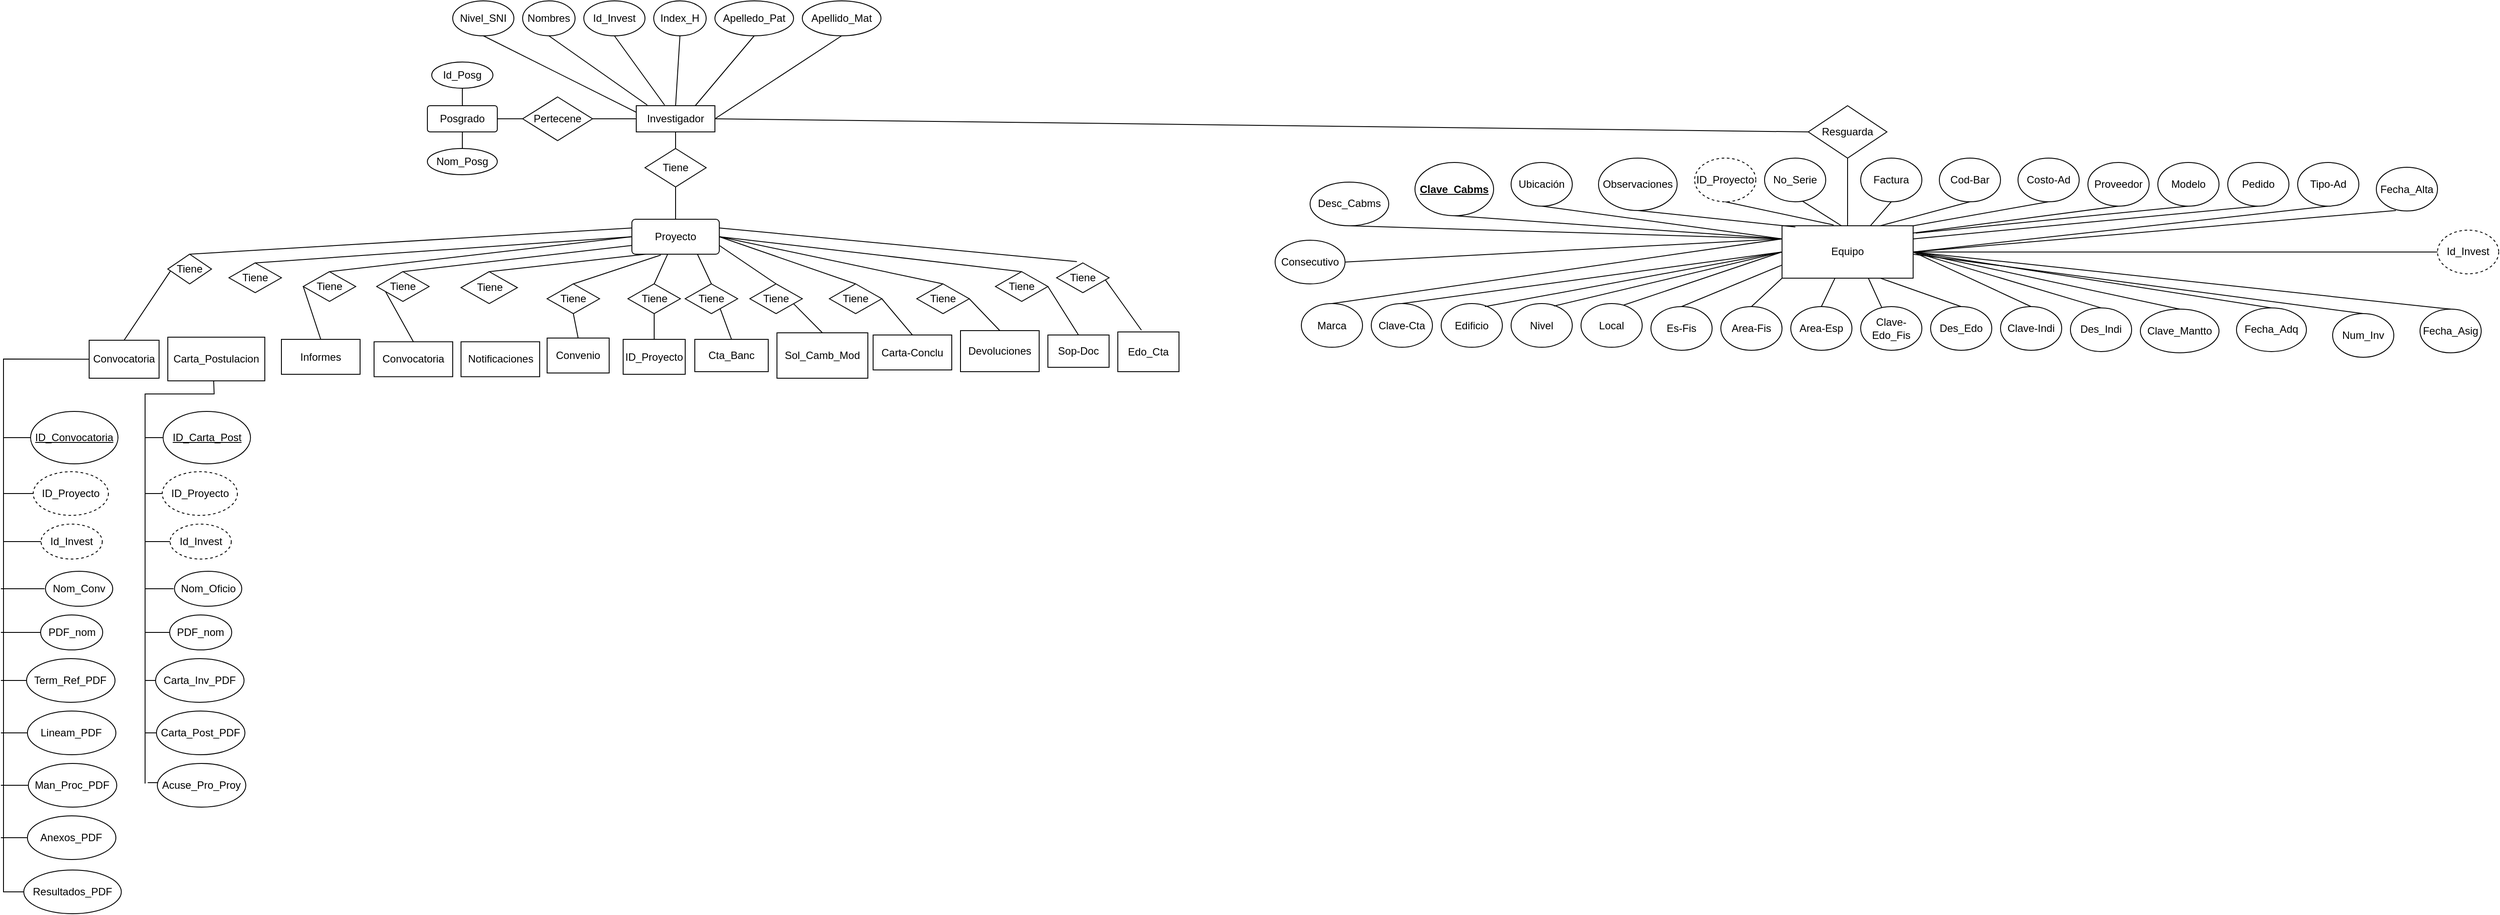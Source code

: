 <mxfile version="20.8.23" type="github">
  <diagram name="Página-1" id="talk2UAZNnC-9V4pHTTT">
    <mxGraphModel dx="2598" dy="217" grid="1" gridSize="10" guides="1" tooltips="1" connect="1" arrows="1" fold="1" page="1" pageScale="1" pageWidth="1100" pageHeight="850" math="0" shadow="0">
      <root>
        <mxCell id="0" />
        <mxCell id="1" parent="0" />
        <mxCell id="CKS4pDuvZnmvhNHZPCm1-1" value="Investigador" style="whiteSpace=wrap;html=1;align=center;" parent="1" vertex="1">
          <mxGeometry x="-451" y="160" width="90" height="30" as="geometry" />
        </mxCell>
        <mxCell id="CKS4pDuvZnmvhNHZPCm1-2" value="Id_Invest" style="ellipse;whiteSpace=wrap;html=1;align=center;" parent="1" vertex="1">
          <mxGeometry x="-511" y="40" width="70" height="40" as="geometry" />
        </mxCell>
        <mxCell id="CKS4pDuvZnmvhNHZPCm1-3" value="Index_H" style="ellipse;whiteSpace=wrap;html=1;align=center;" parent="1" vertex="1">
          <mxGeometry x="-431" y="40" width="60" height="40" as="geometry" />
        </mxCell>
        <mxCell id="CKS4pDuvZnmvhNHZPCm1-4" value="Apelledo_Pat" style="ellipse;whiteSpace=wrap;html=1;align=center;" parent="1" vertex="1">
          <mxGeometry x="-361" y="40" width="90" height="40" as="geometry" />
        </mxCell>
        <mxCell id="CKS4pDuvZnmvhNHZPCm1-5" value="Nivel_SNI" style="ellipse;whiteSpace=wrap;html=1;align=center;" parent="1" vertex="1">
          <mxGeometry x="-661" y="40" width="70" height="40" as="geometry" />
        </mxCell>
        <mxCell id="CKS4pDuvZnmvhNHZPCm1-6" value="Nombres" style="ellipse;whiteSpace=wrap;html=1;align=center;" parent="1" vertex="1">
          <mxGeometry x="-581" y="40" width="60" height="40" as="geometry" />
        </mxCell>
        <mxCell id="CKS4pDuvZnmvhNHZPCm1-7" value="Apellido_Mat" style="ellipse;whiteSpace=wrap;html=1;align=center;" parent="1" vertex="1">
          <mxGeometry x="-261" y="40" width="90" height="40" as="geometry" />
        </mxCell>
        <mxCell id="CKS4pDuvZnmvhNHZPCm1-8" value="" style="endArrow=none;html=1;rounded=0;exitX=0;exitY=0.25;exitDx=0;exitDy=0;entryX=0.5;entryY=1;entryDx=0;entryDy=0;" parent="1" source="CKS4pDuvZnmvhNHZPCm1-1" target="CKS4pDuvZnmvhNHZPCm1-5" edge="1">
          <mxGeometry relative="1" as="geometry">
            <mxPoint x="-481" y="130" as="sourcePoint" />
            <mxPoint x="-321" y="130" as="targetPoint" />
          </mxGeometry>
        </mxCell>
        <mxCell id="CKS4pDuvZnmvhNHZPCm1-9" value="" style="endArrow=none;html=1;rounded=0;exitX=0.5;exitY=0;exitDx=0;exitDy=0;entryX=0.5;entryY=1;entryDx=0;entryDy=0;" parent="1" source="CKS4pDuvZnmvhNHZPCm1-1" target="CKS4pDuvZnmvhNHZPCm1-3" edge="1">
          <mxGeometry relative="1" as="geometry">
            <mxPoint x="-421" y="210" as="sourcePoint" />
            <mxPoint x="-701" y="140" as="targetPoint" />
          </mxGeometry>
        </mxCell>
        <mxCell id="CKS4pDuvZnmvhNHZPCm1-10" value="" style="endArrow=none;html=1;rounded=0;exitX=0.75;exitY=0;exitDx=0;exitDy=0;entryX=0.5;entryY=1;entryDx=0;entryDy=0;" parent="1" source="CKS4pDuvZnmvhNHZPCm1-1" target="CKS4pDuvZnmvhNHZPCm1-4" edge="1">
          <mxGeometry relative="1" as="geometry">
            <mxPoint x="-421" y="240" as="sourcePoint" />
            <mxPoint x="-701" y="170" as="targetPoint" />
          </mxGeometry>
        </mxCell>
        <mxCell id="CKS4pDuvZnmvhNHZPCm1-11" value="" style="endArrow=none;html=1;rounded=0;exitX=0.5;exitY=1;exitDx=0;exitDy=0;entryX=1;entryY=0.5;entryDx=0;entryDy=0;" parent="1" source="CKS4pDuvZnmvhNHZPCm1-7" target="CKS4pDuvZnmvhNHZPCm1-1" edge="1">
          <mxGeometry relative="1" as="geometry">
            <mxPoint x="-431" y="290" as="sourcePoint" />
            <mxPoint x="-711" y="220" as="targetPoint" />
          </mxGeometry>
        </mxCell>
        <mxCell id="CKS4pDuvZnmvhNHZPCm1-12" value="" style="endArrow=none;html=1;rounded=0;exitX=0.36;exitY=-0.025;exitDx=0;exitDy=0;entryX=0.5;entryY=1;entryDx=0;entryDy=0;exitPerimeter=0;" parent="1" source="CKS4pDuvZnmvhNHZPCm1-1" target="CKS4pDuvZnmvhNHZPCm1-2" edge="1">
          <mxGeometry relative="1" as="geometry">
            <mxPoint x="-361" y="190" as="sourcePoint" />
            <mxPoint x="-451" y="90" as="targetPoint" />
          </mxGeometry>
        </mxCell>
        <mxCell id="CKS4pDuvZnmvhNHZPCm1-13" value="" style="endArrow=none;html=1;rounded=0;entryX=0.5;entryY=1;entryDx=0;entryDy=0;exitX=0.14;exitY=-0.025;exitDx=0;exitDy=0;exitPerimeter=0;" parent="1" source="CKS4pDuvZnmvhNHZPCm1-1" target="CKS4pDuvZnmvhNHZPCm1-6" edge="1">
          <mxGeometry relative="1" as="geometry">
            <mxPoint x="-411" y="150" as="sourcePoint" />
            <mxPoint x="-631" y="130" as="targetPoint" />
          </mxGeometry>
        </mxCell>
        <mxCell id="CKS4pDuvZnmvhNHZPCm1-14" value="Pertecene" style="shape=rhombus;perimeter=rhombusPerimeter;whiteSpace=wrap;html=1;align=center;" parent="1" vertex="1">
          <mxGeometry x="-581" y="150" width="80" height="50" as="geometry" />
        </mxCell>
        <mxCell id="CKS4pDuvZnmvhNHZPCm1-15" value="Posgrado" style="rounded=1;arcSize=10;whiteSpace=wrap;html=1;align=center;" parent="1" vertex="1">
          <mxGeometry x="-690" y="160" width="80" height="30" as="geometry" />
        </mxCell>
        <mxCell id="CKS4pDuvZnmvhNHZPCm1-16" value="" style="endArrow=none;html=1;rounded=0;entryX=0;entryY=0.5;entryDx=0;entryDy=0;" parent="1" source="CKS4pDuvZnmvhNHZPCm1-14" target="CKS4pDuvZnmvhNHZPCm1-1" edge="1">
          <mxGeometry relative="1" as="geometry">
            <mxPoint x="-511" y="240" as="sourcePoint" />
            <mxPoint x="-321" y="130" as="targetPoint" />
          </mxGeometry>
        </mxCell>
        <mxCell id="CKS4pDuvZnmvhNHZPCm1-17" value="Id_Posg" style="ellipse;whiteSpace=wrap;html=1;align=center;" parent="1" vertex="1">
          <mxGeometry x="-685" y="110" width="70" height="30" as="geometry" />
        </mxCell>
        <mxCell id="CKS4pDuvZnmvhNHZPCm1-18" value="Nom_Posg" style="ellipse;whiteSpace=wrap;html=1;align=center;" parent="1" vertex="1">
          <mxGeometry x="-690" y="209" width="80" height="30" as="geometry" />
        </mxCell>
        <mxCell id="CKS4pDuvZnmvhNHZPCm1-19" value="" style="endArrow=none;html=1;rounded=0;entryX=0;entryY=0.5;entryDx=0;entryDy=0;exitX=1;exitY=0.5;exitDx=0;exitDy=0;" parent="1" source="CKS4pDuvZnmvhNHZPCm1-15" target="CKS4pDuvZnmvhNHZPCm1-14" edge="1">
          <mxGeometry width="50" height="50" relative="1" as="geometry">
            <mxPoint x="-581" y="380" as="sourcePoint" />
            <mxPoint x="-531" y="330" as="targetPoint" />
          </mxGeometry>
        </mxCell>
        <mxCell id="CKS4pDuvZnmvhNHZPCm1-23" value="Proyecto" style="rounded=1;arcSize=10;whiteSpace=wrap;html=1;align=center;" parent="1" vertex="1">
          <mxGeometry x="-456" y="290" width="100" height="40" as="geometry" />
        </mxCell>
        <mxCell id="CKS4pDuvZnmvhNHZPCm1-24" value="Tiene" style="shape=rhombus;perimeter=rhombusPerimeter;whiteSpace=wrap;html=1;align=center;" parent="1" vertex="1">
          <mxGeometry x="-441" y="209" width="70" height="44" as="geometry" />
        </mxCell>
        <mxCell id="CKS4pDuvZnmvhNHZPCm1-25" value="" style="endArrow=none;html=1;rounded=0;exitX=0.5;exitY=0;exitDx=0;exitDy=0;entryX=0.5;entryY=1;entryDx=0;entryDy=0;" parent="1" source="CKS4pDuvZnmvhNHZPCm1-24" target="CKS4pDuvZnmvhNHZPCm1-1" edge="1">
          <mxGeometry width="50" height="50" relative="1" as="geometry">
            <mxPoint x="-421" y="120" as="sourcePoint" />
            <mxPoint x="-371" y="70" as="targetPoint" />
          </mxGeometry>
        </mxCell>
        <mxCell id="CKS4pDuvZnmvhNHZPCm1-26" value="" style="endArrow=none;html=1;rounded=0;exitX=0.5;exitY=0;exitDx=0;exitDy=0;entryX=0.5;entryY=1;entryDx=0;entryDy=0;" parent="1" source="CKS4pDuvZnmvhNHZPCm1-23" target="CKS4pDuvZnmvhNHZPCm1-24" edge="1">
          <mxGeometry width="50" height="50" relative="1" as="geometry">
            <mxPoint x="-421" y="120" as="sourcePoint" />
            <mxPoint x="-371" y="70" as="targetPoint" />
          </mxGeometry>
        </mxCell>
        <mxCell id="CKS4pDuvZnmvhNHZPCm1-27" value="Convocatoria" style="rounded;whiteSpace=wrap;html=1;align=center;" parent="1" vertex="1">
          <mxGeometry x="-751" y="430.25" width="90" height="40" as="geometry" />
        </mxCell>
        <mxCell id="CKS4pDuvZnmvhNHZPCm1-30" value="" style="endArrow=none;html=1;rounded=0;entryX=0.5;entryY=1;entryDx=0;entryDy=0;exitX=0.5;exitY=0;exitDx=0;exitDy=0;" parent="1" source="CKS4pDuvZnmvhNHZPCm1-15" target="CKS4pDuvZnmvhNHZPCm1-17" edge="1">
          <mxGeometry width="50" height="50" relative="1" as="geometry">
            <mxPoint x="-600" y="185" as="sourcePoint" />
            <mxPoint x="-505" y="155" as="targetPoint" />
          </mxGeometry>
        </mxCell>
        <mxCell id="CKS4pDuvZnmvhNHZPCm1-31" value="" style="endArrow=none;html=1;rounded=0;entryX=0.5;entryY=1;entryDx=0;entryDy=0;exitX=0.5;exitY=0;exitDx=0;exitDy=0;" parent="1" source="CKS4pDuvZnmvhNHZPCm1-18" target="CKS4pDuvZnmvhNHZPCm1-15" edge="1">
          <mxGeometry width="50" height="50" relative="1" as="geometry">
            <mxPoint x="-640" y="170" as="sourcePoint" />
            <mxPoint x="-640" y="150" as="targetPoint" />
          </mxGeometry>
        </mxCell>
        <mxCell id="CKS4pDuvZnmvhNHZPCm1-33" value="Carta_Postulacion" style="rounded;whiteSpace=wrap;html=1;align=center;" parent="1" vertex="1">
          <mxGeometry x="-987" y="425" width="111" height="50" as="geometry" />
        </mxCell>
        <mxCell id="CKS4pDuvZnmvhNHZPCm1-34" value="Sol_Camb_Mod" style="rounded;whiteSpace=wrap;html=1;align=center;" parent="1" vertex="1">
          <mxGeometry x="-290" y="420" width="104" height="52" as="geometry" />
        </mxCell>
        <mxCell id="CKS4pDuvZnmvhNHZPCm1-35" value="Carta-Conclu" style="rounded;whiteSpace=wrap;html=1;align=center;" parent="1" vertex="1">
          <mxGeometry x="-180" y="422.5" width="90" height="40" as="geometry" />
        </mxCell>
        <mxCell id="CKS4pDuvZnmvhNHZPCm1-36" value="Informes" style="rounded;whiteSpace=wrap;html=1;align=center;" parent="1" vertex="1">
          <mxGeometry x="-857" y="427.5" width="90" height="40" as="geometry" />
        </mxCell>
        <mxCell id="CKS4pDuvZnmvhNHZPCm1-37" value="Cta_Banc" style="rounded;whiteSpace=wrap;html=1;align=center;" parent="1" vertex="1">
          <mxGeometry x="-384" y="427.5" width="84" height="37" as="geometry" />
        </mxCell>
        <mxCell id="CKS4pDuvZnmvhNHZPCm1-38" value="Convenio" style="rounded;whiteSpace=wrap;html=1;align=center;" parent="1" vertex="1">
          <mxGeometry x="-553" y="426" width="71" height="40" as="geometry" />
        </mxCell>
        <mxCell id="CKS4pDuvZnmvhNHZPCm1-40" value="" style="endArrow=none;html=1;rounded=0;exitX=0.5;exitY=0;exitDx=0;exitDy=0;entryX=0;entryY=0.5;entryDx=0;entryDy=0;startArrow=none;" parent="1" source="iRURqrjIJQSKfv4a0Viq-4" target="CKS4pDuvZnmvhNHZPCm1-23" edge="1">
          <mxGeometry relative="1" as="geometry">
            <mxPoint x="-430" y="340" as="sourcePoint" />
            <mxPoint x="-460" y="310" as="targetPoint" />
          </mxGeometry>
        </mxCell>
        <mxCell id="CKS4pDuvZnmvhNHZPCm1-41" value="" style="endArrow=none;html=1;rounded=0;exitX=0.5;exitY=0;exitDx=0;exitDy=0;entryX=0;entryY=0.75;entryDx=0;entryDy=0;startArrow=none;" parent="1" source="iRURqrjIJQSKfv4a0Viq-6" target="CKS4pDuvZnmvhNHZPCm1-23" edge="1">
          <mxGeometry relative="1" as="geometry">
            <mxPoint x="-740" y="387" as="sourcePoint" />
            <mxPoint x="-450" y="320" as="targetPoint" />
          </mxGeometry>
        </mxCell>
        <mxCell id="CKS4pDuvZnmvhNHZPCm1-44" value="" style="endArrow=none;html=1;rounded=0;exitX=0.5;exitY=0;exitDx=0;exitDy=0;startArrow=none;" parent="1" source="iRURqrjIJQSKfv4a0Viq-8" edge="1">
          <mxGeometry relative="1" as="geometry">
            <mxPoint x="-730" y="397" as="sourcePoint" />
            <mxPoint x="-440" y="330" as="targetPoint" />
          </mxGeometry>
        </mxCell>
        <mxCell id="CKS4pDuvZnmvhNHZPCm1-45" value="" style="endArrow=none;html=1;rounded=0;exitX=0.5;exitY=0;exitDx=0;exitDy=0;entryX=0.33;entryY=1.025;entryDx=0;entryDy=0;startArrow=none;entryPerimeter=0;" parent="1" source="iRURqrjIJQSKfv4a0Viq-10" target="CKS4pDuvZnmvhNHZPCm1-23" edge="1">
          <mxGeometry relative="1" as="geometry">
            <mxPoint x="-524" y="382" as="sourcePoint" />
            <mxPoint x="-430" y="340" as="targetPoint" />
          </mxGeometry>
        </mxCell>
        <mxCell id="CKS4pDuvZnmvhNHZPCm1-46" value="" style="endArrow=none;html=1;rounded=0;exitX=0.5;exitY=0;exitDx=0;exitDy=0;entryX=0.75;entryY=1;entryDx=0;entryDy=0;startArrow=none;" parent="1" source="iRURqrjIJQSKfv4a0Viq-14" target="CKS4pDuvZnmvhNHZPCm1-23" edge="1">
          <mxGeometry relative="1" as="geometry">
            <mxPoint x="-420" y="387" as="sourcePoint" />
            <mxPoint x="-421" y="340" as="targetPoint" />
          </mxGeometry>
        </mxCell>
        <mxCell id="CKS4pDuvZnmvhNHZPCm1-47" value="" style="endArrow=none;html=1;rounded=0;exitX=0.5;exitY=0;exitDx=0;exitDy=0;entryX=1;entryY=0.75;entryDx=0;entryDy=0;startArrow=none;" parent="1" source="iRURqrjIJQSKfv4a0Viq-12" target="CKS4pDuvZnmvhNHZPCm1-23" edge="1">
          <mxGeometry relative="1" as="geometry">
            <mxPoint x="-329" y="387" as="sourcePoint" />
            <mxPoint x="-371" y="340" as="targetPoint" />
          </mxGeometry>
        </mxCell>
        <mxCell id="CKS4pDuvZnmvhNHZPCm1-48" value="" style="endArrow=none;html=1;rounded=0;exitX=0.5;exitY=0;exitDx=0;exitDy=0;entryX=1;entryY=0.5;entryDx=0;entryDy=0;startArrow=none;" parent="1" source="iRURqrjIJQSKfv4a0Viq-16" target="CKS4pDuvZnmvhNHZPCm1-23" edge="1">
          <mxGeometry relative="1" as="geometry">
            <mxPoint x="-209" y="382" as="sourcePoint" />
            <mxPoint x="-346" y="330" as="targetPoint" />
          </mxGeometry>
        </mxCell>
        <mxCell id="CKS4pDuvZnmvhNHZPCm1-50" value="Convocatoria" style="rounded;whiteSpace=wrap;html=1;align=center;" parent="1" vertex="1">
          <mxGeometry x="-1077" y="428.5" width="80" height="43.5" as="geometry" />
        </mxCell>
        <mxCell id="CKS4pDuvZnmvhNHZPCm1-51" value="Notificaciones" style="rounded;whiteSpace=wrap;html=1;align=center;" parent="1" vertex="1">
          <mxGeometry x="-651.5" y="430.25" width="90" height="40" as="geometry" />
        </mxCell>
        <mxCell id="CKS4pDuvZnmvhNHZPCm1-52" value="Edo_Cta" style="rounded;whiteSpace=wrap;html=1;align=center;" parent="1" vertex="1">
          <mxGeometry x="100" y="419" width="70" height="45.5" as="geometry" />
        </mxCell>
        <mxCell id="CKS4pDuvZnmvhNHZPCm1-53" value="Sop-Doc" style="rounded;whiteSpace=wrap;html=1;align=center;" parent="1" vertex="1">
          <mxGeometry x="20" y="422.5" width="70" height="37" as="geometry" />
        </mxCell>
        <mxCell id="CKS4pDuvZnmvhNHZPCm1-54" value="Devoluciones" style="rounded;whiteSpace=wrap;html=1;align=center;" parent="1" vertex="1">
          <mxGeometry x="-80" y="417.5" width="90" height="47" as="geometry" />
        </mxCell>
        <mxCell id="CKS4pDuvZnmvhNHZPCm1-55" value="" style="endArrow=none;html=1;rounded=0;exitX=0.5;exitY=0;exitDx=0;exitDy=0;entryX=1;entryY=0.5;entryDx=0;entryDy=0;startArrow=none;" parent="1" source="iRURqrjIJQSKfv4a0Viq-22" target="CKS4pDuvZnmvhNHZPCm1-23" edge="1">
          <mxGeometry width="50" height="50" relative="1" as="geometry">
            <mxPoint x="-380" y="420" as="sourcePoint" />
            <mxPoint x="-330" y="370" as="targetPoint" />
          </mxGeometry>
        </mxCell>
        <mxCell id="CKS4pDuvZnmvhNHZPCm1-57" value="" style="endArrow=none;html=1;rounded=0;exitX=1;exitY=0.5;exitDx=0;exitDy=0;entryX=0.5;entryY=0;entryDx=0;entryDy=0;startArrow=none;" parent="1" source="iRURqrjIJQSKfv4a0Viq-20" target="CKS4pDuvZnmvhNHZPCm1-53" edge="1">
          <mxGeometry relative="1" as="geometry">
            <mxPoint x="-422" y="460" as="sourcePoint" />
            <mxPoint x="-262" y="460" as="targetPoint" />
          </mxGeometry>
        </mxCell>
        <mxCell id="CKS4pDuvZnmvhNHZPCm1-59" value="" style="endArrow=none;html=1;rounded=0;exitX=0.5;exitY=0;exitDx=0;exitDy=0;entryX=0;entryY=0.5;entryDx=0;entryDy=0;startArrow=none;" parent="1" source="iRURqrjIJQSKfv4a0Viq-1" target="CKS4pDuvZnmvhNHZPCm1-23" edge="1">
          <mxGeometry relative="1" as="geometry">
            <mxPoint x="-740" y="387" as="sourcePoint" />
            <mxPoint x="-446" y="320" as="targetPoint" />
          </mxGeometry>
        </mxCell>
        <mxCell id="CKS4pDuvZnmvhNHZPCm1-60" value="" style="endArrow=none;html=1;rounded=0;exitX=0.5;exitY=0;exitDx=0;exitDy=0;entryX=0;entryY=0.25;entryDx=0;entryDy=0;startArrow=none;" parent="1" source="CKS4pDuvZnmvhNHZPCm1-78" target="CKS4pDuvZnmvhNHZPCm1-23" edge="1">
          <mxGeometry relative="1" as="geometry">
            <mxPoint x="-730" y="397" as="sourcePoint" />
            <mxPoint x="-436" y="330" as="targetPoint" />
          </mxGeometry>
        </mxCell>
        <mxCell id="CKS4pDuvZnmvhNHZPCm1-61" value="" style="endArrow=none;html=1;rounded=0;exitX=1;exitY=0.25;exitDx=0;exitDy=0;entryX=0.386;entryY=-0.044;entryDx=0;entryDy=0;entryPerimeter=0;startArrow=none;" parent="1" source="iRURqrjIJQSKfv4a0Viq-18" target="CKS4pDuvZnmvhNHZPCm1-52" edge="1">
          <mxGeometry relative="1" as="geometry">
            <mxPoint x="-346" y="320" as="sourcePoint" />
            <mxPoint x="65" y="384" as="targetPoint" />
          </mxGeometry>
        </mxCell>
        <mxCell id="CKS4pDuvZnmvhNHZPCm1-62" value="Nom_Conv" style="ellipse;whiteSpace=wrap;html=1;align=center;" parent="1" vertex="1">
          <mxGeometry x="-1127" y="693" width="77" height="40" as="geometry" />
        </mxCell>
        <mxCell id="CKS4pDuvZnmvhNHZPCm1-63" value="PDF_nom" style="ellipse;whiteSpace=wrap;html=1;align=center;" parent="1" vertex="1">
          <mxGeometry x="-1132.5" y="743" width="71" height="40" as="geometry" />
        </mxCell>
        <mxCell id="CKS4pDuvZnmvhNHZPCm1-64" value="Term_Ref_PDF" style="ellipse;whiteSpace=wrap;html=1;align=center;" parent="1" vertex="1">
          <mxGeometry x="-1148.62" y="793" width="101.25" height="50" as="geometry" />
        </mxCell>
        <mxCell id="CKS4pDuvZnmvhNHZPCm1-65" value="Lineam_PDF" style="ellipse;whiteSpace=wrap;html=1;align=center;" parent="1" vertex="1">
          <mxGeometry x="-1147.63" y="853" width="101.25" height="50" as="geometry" />
        </mxCell>
        <mxCell id="CKS4pDuvZnmvhNHZPCm1-66" value="Man_Proc_PDF" style="ellipse;whiteSpace=wrap;html=1;align=center;" parent="1" vertex="1">
          <mxGeometry x="-1146.62" y="913" width="101.25" height="50" as="geometry" />
        </mxCell>
        <mxCell id="CKS4pDuvZnmvhNHZPCm1-67" value="Anexos_PDF" style="ellipse;whiteSpace=wrap;html=1;align=center;" parent="1" vertex="1">
          <mxGeometry x="-1147.63" y="973" width="101.25" height="50" as="geometry" />
        </mxCell>
        <mxCell id="CKS4pDuvZnmvhNHZPCm1-68" value="Resultados_PDF" style="ellipse;whiteSpace=wrap;html=1;align=center;" parent="1" vertex="1">
          <mxGeometry x="-1151.81" y="1035" width="111.63" height="50" as="geometry" />
        </mxCell>
        <mxCell id="CKS4pDuvZnmvhNHZPCm1-71" value="" style="endArrow=none;html=1;rounded=0;entryX=0;entryY=0.5;entryDx=0;entryDy=0;" parent="1" edge="1">
          <mxGeometry relative="1" as="geometry">
            <mxPoint x="-1178" y="713" as="sourcePoint" />
            <mxPoint x="-1128" y="713" as="targetPoint" />
          </mxGeometry>
        </mxCell>
        <mxCell id="CKS4pDuvZnmvhNHZPCm1-72" value="" style="endArrow=none;html=1;rounded=0;entryX=0;entryY=0.5;entryDx=0;entryDy=0;" parent="1" target="CKS4pDuvZnmvhNHZPCm1-63" edge="1">
          <mxGeometry relative="1" as="geometry">
            <mxPoint x="-1178" y="763" as="sourcePoint" />
            <mxPoint x="-1118" y="723" as="targetPoint" />
          </mxGeometry>
        </mxCell>
        <mxCell id="CKS4pDuvZnmvhNHZPCm1-73" value="" style="endArrow=none;html=1;rounded=0;entryX=0;entryY=0.5;entryDx=0;entryDy=0;" parent="1" target="CKS4pDuvZnmvhNHZPCm1-64" edge="1">
          <mxGeometry relative="1" as="geometry">
            <mxPoint x="-1178" y="818" as="sourcePoint" />
            <mxPoint x="-1108" y="733" as="targetPoint" />
          </mxGeometry>
        </mxCell>
        <mxCell id="CKS4pDuvZnmvhNHZPCm1-74" value="" style="endArrow=none;html=1;rounded=0;entryX=0;entryY=0.5;entryDx=0;entryDy=0;" parent="1" target="CKS4pDuvZnmvhNHZPCm1-65" edge="1">
          <mxGeometry relative="1" as="geometry">
            <mxPoint x="-1178" y="878" as="sourcePoint" />
            <mxPoint x="-1098" y="743" as="targetPoint" />
          </mxGeometry>
        </mxCell>
        <mxCell id="CKS4pDuvZnmvhNHZPCm1-75" value="" style="endArrow=none;html=1;rounded=0;entryX=0;entryY=0.5;entryDx=0;entryDy=0;" parent="1" target="CKS4pDuvZnmvhNHZPCm1-66" edge="1">
          <mxGeometry relative="1" as="geometry">
            <mxPoint x="-1178" y="938" as="sourcePoint" />
            <mxPoint x="-1148" y="943" as="targetPoint" />
          </mxGeometry>
        </mxCell>
        <mxCell id="CKS4pDuvZnmvhNHZPCm1-77" value="" style="endArrow=none;html=1;rounded=0;entryX=0;entryY=0.5;entryDx=0;entryDy=0;" parent="1" target="CKS4pDuvZnmvhNHZPCm1-67" edge="1">
          <mxGeometry relative="1" as="geometry">
            <mxPoint x="-1178" y="998" as="sourcePoint" />
            <mxPoint x="-1068" y="773" as="targetPoint" />
          </mxGeometry>
        </mxCell>
        <mxCell id="CKS4pDuvZnmvhNHZPCm1-79" value="" style="endArrow=none;html=1;rounded=0;exitX=0.5;exitY=0;exitDx=0;exitDy=0;entryX=0;entryY=0.25;entryDx=0;entryDy=0;" parent="1" source="CKS4pDuvZnmvhNHZPCm1-50" target="CKS4pDuvZnmvhNHZPCm1-78" edge="1">
          <mxGeometry relative="1" as="geometry">
            <mxPoint x="-950" y="429" as="sourcePoint" />
            <mxPoint x="-456" y="300" as="targetPoint" />
          </mxGeometry>
        </mxCell>
        <mxCell id="CKS4pDuvZnmvhNHZPCm1-78" value="Tiene" style="shape=rhombus;perimeter=rhombusPerimeter;whiteSpace=wrap;html=1;align=center;" parent="1" vertex="1">
          <mxGeometry x="-987" y="330" width="50" height="34" as="geometry" />
        </mxCell>
        <mxCell id="iRURqrjIJQSKfv4a0Viq-1" value="Tiene" style="shape=rhombus;perimeter=rhombusPerimeter;whiteSpace=wrap;html=1;align=center;" vertex="1" parent="1">
          <mxGeometry x="-917" y="340" width="60" height="34" as="geometry" />
        </mxCell>
        <mxCell id="iRURqrjIJQSKfv4a0Viq-5" value="" style="endArrow=none;html=1;rounded=0;exitX=0.5;exitY=0;exitDx=0;exitDy=0;entryX=0;entryY=0.5;entryDx=0;entryDy=0;" edge="1" parent="1" source="CKS4pDuvZnmvhNHZPCm1-36" target="iRURqrjIJQSKfv4a0Viq-4">
          <mxGeometry relative="1" as="geometry">
            <mxPoint x="-750" y="426" as="sourcePoint" />
            <mxPoint x="-456" y="310" as="targetPoint" />
          </mxGeometry>
        </mxCell>
        <mxCell id="iRURqrjIJQSKfv4a0Viq-4" value="Tiene" style="shape=rhombus;perimeter=rhombusPerimeter;whiteSpace=wrap;html=1;align=center;" vertex="1" parent="1">
          <mxGeometry x="-832" y="350" width="60" height="34" as="geometry" />
        </mxCell>
        <mxCell id="iRURqrjIJQSKfv4a0Viq-7" value="" style="endArrow=none;html=1;rounded=0;exitX=0.5;exitY=0;exitDx=0;exitDy=0;entryX=0;entryY=0.75;entryDx=0;entryDy=0;" edge="1" parent="1" source="CKS4pDuvZnmvhNHZPCm1-27" target="iRURqrjIJQSKfv4a0Viq-6">
          <mxGeometry relative="1" as="geometry">
            <mxPoint x="-649" y="426" as="sourcePoint" />
            <mxPoint x="-456" y="320" as="targetPoint" />
          </mxGeometry>
        </mxCell>
        <mxCell id="iRURqrjIJQSKfv4a0Viq-6" value="Tiene" style="shape=rhombus;perimeter=rhombusPerimeter;whiteSpace=wrap;html=1;align=center;" vertex="1" parent="1">
          <mxGeometry x="-748" y="350" width="60" height="34" as="geometry" />
        </mxCell>
        <mxCell id="iRURqrjIJQSKfv4a0Viq-8" value="Tiene" style="shape=rhombus;perimeter=rhombusPerimeter;whiteSpace=wrap;html=1;align=center;" vertex="1" parent="1">
          <mxGeometry x="-651.5" y="350" width="64.5" height="36.55" as="geometry" />
        </mxCell>
        <mxCell id="iRURqrjIJQSKfv4a0Viq-11" value="" style="endArrow=none;html=1;rounded=0;exitX=0.5;exitY=0;exitDx=0;exitDy=0;entryX=0.5;entryY=1;entryDx=0;entryDy=0;" edge="1" parent="1" source="CKS4pDuvZnmvhNHZPCm1-38" target="iRURqrjIJQSKfv4a0Viq-10">
          <mxGeometry relative="1" as="geometry">
            <mxPoint x="-430" y="426" as="sourcePoint" />
            <mxPoint x="-406" y="330" as="targetPoint" />
          </mxGeometry>
        </mxCell>
        <mxCell id="iRURqrjIJQSKfv4a0Viq-10" value="Tiene" style="shape=rhombus;perimeter=rhombusPerimeter;whiteSpace=wrap;html=1;align=center;" vertex="1" parent="1">
          <mxGeometry x="-553" y="364" width="60" height="34" as="geometry" />
        </mxCell>
        <mxCell id="iRURqrjIJQSKfv4a0Viq-13" value="" style="endArrow=none;html=1;rounded=0;exitX=0.5;exitY=0;exitDx=0;exitDy=0;entryX=1;entryY=0.75;entryDx=0;entryDy=0;" edge="1" parent="1" source="CKS4pDuvZnmvhNHZPCm1-34" target="iRURqrjIJQSKfv4a0Viq-12">
          <mxGeometry relative="1" as="geometry">
            <mxPoint x="-238" y="420" as="sourcePoint" />
            <mxPoint x="-356" y="320" as="targetPoint" />
          </mxGeometry>
        </mxCell>
        <mxCell id="iRURqrjIJQSKfv4a0Viq-12" value="Tiene" style="shape=rhombus;perimeter=rhombusPerimeter;whiteSpace=wrap;html=1;align=center;" vertex="1" parent="1">
          <mxGeometry x="-321" y="364" width="60" height="34" as="geometry" />
        </mxCell>
        <mxCell id="iRURqrjIJQSKfv4a0Viq-15" value="" style="endArrow=none;html=1;rounded=0;exitX=0.5;exitY=0;exitDx=0;exitDy=0;entryX=0.75;entryY=1;entryDx=0;entryDy=0;" edge="1" parent="1" source="CKS4pDuvZnmvhNHZPCm1-37" target="iRURqrjIJQSKfv4a0Viq-14">
          <mxGeometry relative="1" as="geometry">
            <mxPoint x="-342" y="428" as="sourcePoint" />
            <mxPoint x="-381" y="330" as="targetPoint" />
          </mxGeometry>
        </mxCell>
        <mxCell id="iRURqrjIJQSKfv4a0Viq-14" value="Tiene" style="shape=rhombus;perimeter=rhombusPerimeter;whiteSpace=wrap;html=1;align=center;" vertex="1" parent="1">
          <mxGeometry x="-395" y="364" width="60" height="34" as="geometry" />
        </mxCell>
        <mxCell id="iRURqrjIJQSKfv4a0Viq-17" value="" style="endArrow=none;html=1;rounded=0;exitX=0.5;exitY=0;exitDx=0;exitDy=0;entryX=1;entryY=0.5;entryDx=0;entryDy=0;" edge="1" parent="1" source="CKS4pDuvZnmvhNHZPCm1-35" target="iRURqrjIJQSKfv4a0Viq-16">
          <mxGeometry relative="1" as="geometry">
            <mxPoint x="-135" y="423" as="sourcePoint" />
            <mxPoint x="-356" y="310" as="targetPoint" />
          </mxGeometry>
        </mxCell>
        <mxCell id="iRURqrjIJQSKfv4a0Viq-16" value="Tiene" style="shape=rhombus;perimeter=rhombusPerimeter;whiteSpace=wrap;html=1;align=center;" vertex="1" parent="1">
          <mxGeometry x="-230" y="364" width="60" height="34" as="geometry" />
        </mxCell>
        <mxCell id="iRURqrjIJQSKfv4a0Viq-19" value="" style="endArrow=none;html=1;rounded=0;exitX=1;exitY=0.25;exitDx=0;exitDy=0;entryX=0.386;entryY=-0.044;entryDx=0;entryDy=0;entryPerimeter=0;" edge="1" parent="1" source="CKS4pDuvZnmvhNHZPCm1-23" target="iRURqrjIJQSKfv4a0Viq-18">
          <mxGeometry relative="1" as="geometry">
            <mxPoint x="-356" y="300" as="sourcePoint" />
            <mxPoint x="127" y="417" as="targetPoint" />
          </mxGeometry>
        </mxCell>
        <mxCell id="iRURqrjIJQSKfv4a0Viq-18" value="Tiene" style="shape=rhombus;perimeter=rhombusPerimeter;whiteSpace=wrap;html=1;align=center;" vertex="1" parent="1">
          <mxGeometry x="30" y="340" width="60" height="34" as="geometry" />
        </mxCell>
        <mxCell id="iRURqrjIJQSKfv4a0Viq-21" value="" style="endArrow=none;html=1;rounded=0;exitX=1;exitY=0.5;exitDx=0;exitDy=0;entryX=0.5;entryY=0;entryDx=0;entryDy=0;" edge="1" parent="1" source="CKS4pDuvZnmvhNHZPCm1-23" target="iRURqrjIJQSKfv4a0Viq-20">
          <mxGeometry relative="1" as="geometry">
            <mxPoint x="-356" y="310" as="sourcePoint" />
            <mxPoint x="55" y="423" as="targetPoint" />
          </mxGeometry>
        </mxCell>
        <mxCell id="iRURqrjIJQSKfv4a0Viq-20" value="Tiene" style="shape=rhombus;perimeter=rhombusPerimeter;whiteSpace=wrap;html=1;align=center;" vertex="1" parent="1">
          <mxGeometry x="-40" y="350" width="60" height="34" as="geometry" />
        </mxCell>
        <mxCell id="iRURqrjIJQSKfv4a0Viq-23" value="" style="endArrow=none;html=1;rounded=0;exitX=0.5;exitY=0;exitDx=0;exitDy=0;entryX=1;entryY=0.5;entryDx=0;entryDy=0;" edge="1" parent="1" source="CKS4pDuvZnmvhNHZPCm1-54" target="iRURqrjIJQSKfv4a0Viq-22">
          <mxGeometry width="50" height="50" relative="1" as="geometry">
            <mxPoint x="-35" y="418" as="sourcePoint" />
            <mxPoint x="-356" y="310" as="targetPoint" />
          </mxGeometry>
        </mxCell>
        <mxCell id="iRURqrjIJQSKfv4a0Viq-22" value="Tiene" style="shape=rhombus;perimeter=rhombusPerimeter;whiteSpace=wrap;html=1;align=center;" vertex="1" parent="1">
          <mxGeometry x="-130" y="364" width="60" height="34" as="geometry" />
        </mxCell>
        <mxCell id="iRURqrjIJQSKfv4a0Viq-24" value="ID_Proyecto" style="rounded;whiteSpace=wrap;html=1;align=center;" vertex="1" parent="1">
          <mxGeometry x="-466" y="427.5" width="71" height="40" as="geometry" />
        </mxCell>
        <mxCell id="iRURqrjIJQSKfv4a0Viq-25" value="Tiene" style="shape=rhombus;perimeter=rhombusPerimeter;whiteSpace=wrap;html=1;align=center;" vertex="1" parent="1">
          <mxGeometry x="-460.5" y="364" width="60" height="34" as="geometry" />
        </mxCell>
        <mxCell id="iRURqrjIJQSKfv4a0Viq-26" value="" style="endArrow=none;html=1;rounded=0;exitX=0.5;exitY=0;exitDx=0;exitDy=0;entryX=0.5;entryY=1;entryDx=0;entryDy=0;" edge="1" parent="1" source="iRURqrjIJQSKfv4a0Viq-24" target="iRURqrjIJQSKfv4a0Viq-25">
          <mxGeometry width="50" height="50" relative="1" as="geometry">
            <mxPoint x="-580" y="450" as="sourcePoint" />
            <mxPoint x="-530" y="400" as="targetPoint" />
          </mxGeometry>
        </mxCell>
        <mxCell id="iRURqrjIJQSKfv4a0Viq-30" value="" style="endArrow=none;html=1;rounded=0;exitX=0.5;exitY=0;exitDx=0;exitDy=0;" edge="1" parent="1" source="iRURqrjIJQSKfv4a0Viq-25" target="CKS4pDuvZnmvhNHZPCm1-23">
          <mxGeometry width="50" height="50" relative="1" as="geometry">
            <mxPoint x="-580" y="450" as="sourcePoint" />
            <mxPoint x="-380" y="330" as="targetPoint" />
          </mxGeometry>
        </mxCell>
        <mxCell id="iRURqrjIJQSKfv4a0Viq-31" value="ID_Proyecto" style="ellipse;whiteSpace=wrap;html=1;align=center;dashed=1;" vertex="1" parent="1">
          <mxGeometry x="-1141" y="579" width="86" height="50" as="geometry" />
        </mxCell>
        <mxCell id="iRURqrjIJQSKfv4a0Viq-32" value="Id_Invest" style="ellipse;whiteSpace=wrap;html=1;align=center;dashed=1;" vertex="1" parent="1">
          <mxGeometry x="-1132" y="639" width="70" height="40" as="geometry" />
        </mxCell>
        <mxCell id="iRURqrjIJQSKfv4a0Viq-34" value="" style="endArrow=none;html=1;rounded=0;entryX=0;entryY=0.5;entryDx=0;entryDy=0;" edge="1" parent="1" target="CKS4pDuvZnmvhNHZPCm1-68">
          <mxGeometry width="50" height="50" relative="1" as="geometry">
            <mxPoint x="-1175" y="540" as="sourcePoint" />
            <mxPoint x="-905" y="653" as="targetPoint" />
            <Array as="points">
              <mxPoint x="-1175" y="1060" />
            </Array>
          </mxGeometry>
        </mxCell>
        <mxCell id="iRURqrjIJQSKfv4a0Viq-35" value="" style="endArrow=none;html=1;rounded=0;exitX=0;exitY=0.5;exitDx=0;exitDy=0;" edge="1" parent="1" source="iRURqrjIJQSKfv4a0Viq-32">
          <mxGeometry width="50" height="50" relative="1" as="geometry">
            <mxPoint x="-955" y="699" as="sourcePoint" />
            <mxPoint x="-1175" y="659" as="targetPoint" />
          </mxGeometry>
        </mxCell>
        <mxCell id="iRURqrjIJQSKfv4a0Viq-36" value="" style="endArrow=none;html=1;rounded=0;exitX=0;exitY=0.5;exitDx=0;exitDy=0;" edge="1" parent="1" source="iRURqrjIJQSKfv4a0Viq-31">
          <mxGeometry width="50" height="50" relative="1" as="geometry">
            <mxPoint x="-1122" y="669" as="sourcePoint" />
            <mxPoint x="-1175" y="604" as="targetPoint" />
          </mxGeometry>
        </mxCell>
        <mxCell id="iRURqrjIJQSKfv4a0Viq-39" value="&lt;u&gt;ID_Convocatoria&lt;/u&gt;" style="ellipse;whiteSpace=wrap;html=1;align=center;" vertex="1" parent="1">
          <mxGeometry x="-1144" y="510" width="100" height="60" as="geometry" />
        </mxCell>
        <mxCell id="iRURqrjIJQSKfv4a0Viq-41" value="" style="endArrow=none;html=1;rounded=0;exitX=0;exitY=0.5;exitDx=0;exitDy=0;" edge="1" parent="1" source="iRURqrjIJQSKfv4a0Viq-39">
          <mxGeometry width="50" height="50" relative="1" as="geometry">
            <mxPoint x="-955" y="800" as="sourcePoint" />
            <mxPoint x="-1175" y="540" as="targetPoint" />
          </mxGeometry>
        </mxCell>
        <mxCell id="iRURqrjIJQSKfv4a0Viq-42" value="Resguarda" style="shape=rhombus;perimeter=rhombusPerimeter;whiteSpace=wrap;html=1;align=center;" vertex="1" parent="1">
          <mxGeometry x="890" y="160" width="90" height="60" as="geometry" />
        </mxCell>
        <mxCell id="iRURqrjIJQSKfv4a0Viq-43" value="" style="endArrow=none;html=1;rounded=0;entryX=0;entryY=0.5;entryDx=0;entryDy=0;exitX=1;exitY=0.5;exitDx=0;exitDy=0;" edge="1" parent="1" source="CKS4pDuvZnmvhNHZPCm1-1" target="iRURqrjIJQSKfv4a0Viq-42">
          <mxGeometry width="50" height="50" relative="1" as="geometry">
            <mxPoint x="180" y="210" as="sourcePoint" />
            <mxPoint x="230" y="160" as="targetPoint" />
          </mxGeometry>
        </mxCell>
        <mxCell id="iRURqrjIJQSKfv4a0Viq-44" value="Equipo" style="rounded=0;whiteSpace=wrap;html=1;" vertex="1" parent="1">
          <mxGeometry x="860" y="297.45" width="150" height="60" as="geometry" />
        </mxCell>
        <mxCell id="iRURqrjIJQSKfv4a0Viq-45" value="Ubicación" style="ellipse;whiteSpace=wrap;html=1;" vertex="1" parent="1">
          <mxGeometry x="550" y="225" width="70" height="50" as="geometry" />
        </mxCell>
        <mxCell id="iRURqrjIJQSKfv4a0Viq-46" value="" style="endArrow=none;html=1;rounded=0;exitX=0.5;exitY=0;exitDx=0;exitDy=0;entryX=0.5;entryY=1;entryDx=0;entryDy=0;" edge="1" parent="1" source="iRURqrjIJQSKfv4a0Viq-44" target="iRURqrjIJQSKfv4a0Viq-42">
          <mxGeometry width="50" height="50" relative="1" as="geometry">
            <mxPoint x="180" y="210" as="sourcePoint" />
            <mxPoint x="230" y="160" as="targetPoint" />
          </mxGeometry>
        </mxCell>
        <mxCell id="iRURqrjIJQSKfv4a0Viq-47" value="Es-Fis" style="ellipse;whiteSpace=wrap;html=1;" vertex="1" parent="1">
          <mxGeometry x="710" y="390" width="70" height="50" as="geometry" />
        </mxCell>
        <mxCell id="iRURqrjIJQSKfv4a0Viq-48" value="Local" style="ellipse;whiteSpace=wrap;html=1;" vertex="1" parent="1">
          <mxGeometry x="630" y="386.55" width="70" height="50" as="geometry" />
        </mxCell>
        <mxCell id="iRURqrjIJQSKfv4a0Viq-49" value="Nivel" style="ellipse;whiteSpace=wrap;html=1;" vertex="1" parent="1">
          <mxGeometry x="550" y="386.55" width="70" height="50" as="geometry" />
        </mxCell>
        <mxCell id="iRURqrjIJQSKfv4a0Viq-50" value="&lt;u&gt;&lt;b&gt;Clave_Cabms&lt;/b&gt;&lt;/u&gt;" style="ellipse;whiteSpace=wrap;html=1;" vertex="1" parent="1">
          <mxGeometry x="440" y="225" width="90" height="61" as="geometry" />
        </mxCell>
        <mxCell id="iRURqrjIJQSKfv4a0Viq-51" value="Desc_Cabms" style="ellipse;whiteSpace=wrap;html=1;" vertex="1" parent="1">
          <mxGeometry x="320" y="247.45" width="90" height="50" as="geometry" />
        </mxCell>
        <mxCell id="iRURqrjIJQSKfv4a0Viq-52" value="Consecutivo" style="ellipse;whiteSpace=wrap;html=1;" vertex="1" parent="1">
          <mxGeometry x="280" y="314" width="80" height="50" as="geometry" />
        </mxCell>
        <mxCell id="iRURqrjIJQSKfv4a0Viq-53" value="Marca" style="ellipse;whiteSpace=wrap;html=1;" vertex="1" parent="1">
          <mxGeometry x="310" y="386.55" width="70" height="50" as="geometry" />
        </mxCell>
        <mxCell id="iRURqrjIJQSKfv4a0Viq-54" value="Clave-Cta" style="ellipse;whiteSpace=wrap;html=1;" vertex="1" parent="1">
          <mxGeometry x="390" y="386.55" width="70" height="50" as="geometry" />
        </mxCell>
        <mxCell id="iRURqrjIJQSKfv4a0Viq-55" value="Edificio" style="ellipse;whiteSpace=wrap;html=1;" vertex="1" parent="1">
          <mxGeometry x="470" y="386.55" width="70" height="50" as="geometry" />
        </mxCell>
        <mxCell id="iRURqrjIJQSKfv4a0Viq-56" value="Des_Indi" style="ellipse;whiteSpace=wrap;html=1;" vertex="1" parent="1">
          <mxGeometry x="1190" y="391.45" width="70" height="50" as="geometry" />
        </mxCell>
        <mxCell id="iRURqrjIJQSKfv4a0Viq-57" value="Clave-Indi" style="ellipse;whiteSpace=wrap;html=1;" vertex="1" parent="1">
          <mxGeometry x="1110" y="390" width="70" height="50" as="geometry" />
        </mxCell>
        <mxCell id="iRURqrjIJQSKfv4a0Viq-58" value="Des_Edo" style="ellipse;whiteSpace=wrap;html=1;" vertex="1" parent="1">
          <mxGeometry x="1030" y="390" width="70" height="50" as="geometry" />
        </mxCell>
        <mxCell id="iRURqrjIJQSKfv4a0Viq-59" value="Area-Fis" style="ellipse;whiteSpace=wrap;html=1;" vertex="1" parent="1">
          <mxGeometry x="790" y="390" width="70" height="50" as="geometry" />
        </mxCell>
        <mxCell id="iRURqrjIJQSKfv4a0Viq-60" value="Area-Esp" style="ellipse;whiteSpace=wrap;html=1;" vertex="1" parent="1">
          <mxGeometry x="870" y="390" width="70" height="50" as="geometry" />
        </mxCell>
        <mxCell id="iRURqrjIJQSKfv4a0Viq-61" value="Clave-Edo_Fis" style="ellipse;whiteSpace=wrap;html=1;" vertex="1" parent="1">
          <mxGeometry x="950" y="390" width="70" height="50" as="geometry" />
        </mxCell>
        <mxCell id="iRURqrjIJQSKfv4a0Viq-63" value="Id_Invest" style="ellipse;whiteSpace=wrap;html=1;dashed=1;" vertex="1" parent="1">
          <mxGeometry x="1610" y="302.45" width="70" height="50" as="geometry" />
        </mxCell>
        <mxCell id="iRURqrjIJQSKfv4a0Viq-64" value="Fecha_Alta" style="ellipse;whiteSpace=wrap;html=1;" vertex="1" parent="1">
          <mxGeometry x="1540" y="230.5" width="70" height="50" as="geometry" />
        </mxCell>
        <mxCell id="iRURqrjIJQSKfv4a0Viq-65" value="Tipo-Ad" style="ellipse;whiteSpace=wrap;html=1;" vertex="1" parent="1">
          <mxGeometry x="1450" y="225" width="70" height="50" as="geometry" />
        </mxCell>
        <mxCell id="iRURqrjIJQSKfv4a0Viq-66" value="Pedido" style="ellipse;whiteSpace=wrap;html=1;" vertex="1" parent="1">
          <mxGeometry x="1370" y="225" width="70" height="50" as="geometry" />
        </mxCell>
        <mxCell id="iRURqrjIJQSKfv4a0Viq-67" value="Modelo" style="ellipse;whiteSpace=wrap;html=1;" vertex="1" parent="1">
          <mxGeometry x="1290" y="225" width="70" height="50" as="geometry" />
        </mxCell>
        <mxCell id="iRURqrjIJQSKfv4a0Viq-68" value="Proveedor" style="ellipse;whiteSpace=wrap;html=1;" vertex="1" parent="1">
          <mxGeometry x="1210" y="225" width="70" height="50" as="geometry" />
        </mxCell>
        <mxCell id="iRURqrjIJQSKfv4a0Viq-69" value="Costo-Ad" style="ellipse;whiteSpace=wrap;html=1;" vertex="1" parent="1">
          <mxGeometry x="1130" y="220" width="70" height="50" as="geometry" />
        </mxCell>
        <mxCell id="iRURqrjIJQSKfv4a0Viq-70" value="Cod-Bar" style="ellipse;whiteSpace=wrap;html=1;" vertex="1" parent="1">
          <mxGeometry x="1040" y="220" width="70" height="50" as="geometry" />
        </mxCell>
        <mxCell id="iRURqrjIJQSKfv4a0Viq-71" value="Factura" style="ellipse;whiteSpace=wrap;html=1;" vertex="1" parent="1">
          <mxGeometry x="950" y="220" width="70" height="50" as="geometry" />
        </mxCell>
        <mxCell id="iRURqrjIJQSKfv4a0Viq-72" value="No_Serie" style="ellipse;whiteSpace=wrap;html=1;" vertex="1" parent="1">
          <mxGeometry x="840" y="220" width="70" height="50" as="geometry" />
        </mxCell>
        <mxCell id="iRURqrjIJQSKfv4a0Viq-73" value="ID_Proyecto" style="ellipse;whiteSpace=wrap;html=1;dashed=1;" vertex="1" parent="1">
          <mxGeometry x="760" y="220" width="70" height="50" as="geometry" />
        </mxCell>
        <mxCell id="iRURqrjIJQSKfv4a0Viq-74" value="Observaciones" style="ellipse;whiteSpace=wrap;html=1;" vertex="1" parent="1">
          <mxGeometry x="650" y="220" width="90" height="60" as="geometry" />
        </mxCell>
        <mxCell id="iRURqrjIJQSKfv4a0Viq-76" value="Clave_Mantto" style="ellipse;whiteSpace=wrap;html=1;" vertex="1" parent="1">
          <mxGeometry x="1270" y="392.9" width="90" height="50" as="geometry" />
        </mxCell>
        <mxCell id="iRURqrjIJQSKfv4a0Viq-77" value="Fecha_Adq" style="ellipse;whiteSpace=wrap;html=1;" vertex="1" parent="1">
          <mxGeometry x="1380" y="391.45" width="80" height="50" as="geometry" />
        </mxCell>
        <mxCell id="iRURqrjIJQSKfv4a0Viq-78" value="Num_Inv" style="ellipse;whiteSpace=wrap;html=1;" vertex="1" parent="1">
          <mxGeometry x="1490" y="398" width="70" height="50" as="geometry" />
        </mxCell>
        <mxCell id="iRURqrjIJQSKfv4a0Viq-79" value="Fecha_Asig" style="ellipse;whiteSpace=wrap;html=1;" vertex="1" parent="1">
          <mxGeometry x="1590" y="392.9" width="70" height="50" as="geometry" />
        </mxCell>
        <mxCell id="iRURqrjIJQSKfv4a0Viq-80" value="" style="endArrow=none;html=1;rounded=0;entryX=0.623;entryY=0.988;entryDx=0;entryDy=0;entryPerimeter=0;exitX=0.455;exitY=0.003;exitDx=0;exitDy=0;exitPerimeter=0;" edge="1" parent="1" source="iRURqrjIJQSKfv4a0Viq-44" target="iRURqrjIJQSKfv4a0Viq-72">
          <mxGeometry width="50" height="50" relative="1" as="geometry">
            <mxPoint x="780" y="560" as="sourcePoint" />
            <mxPoint x="830" y="510" as="targetPoint" />
          </mxGeometry>
        </mxCell>
        <mxCell id="iRURqrjIJQSKfv4a0Viq-81" value="" style="endArrow=none;html=1;rounded=0;entryX=0.5;entryY=1;entryDx=0;entryDy=0;exitX=0.393;exitY=-0.016;exitDx=0;exitDy=0;exitPerimeter=0;" edge="1" parent="1" source="iRURqrjIJQSKfv4a0Viq-44" target="iRURqrjIJQSKfv4a0Viq-73">
          <mxGeometry width="50" height="50" relative="1" as="geometry">
            <mxPoint x="938" y="308" as="sourcePoint" />
            <mxPoint x="894" y="279" as="targetPoint" />
          </mxGeometry>
        </mxCell>
        <mxCell id="iRURqrjIJQSKfv4a0Viq-82" value="" style="endArrow=none;html=1;rounded=0;entryX=0.5;entryY=1;entryDx=0;entryDy=0;exitX=0.102;exitY=0.023;exitDx=0;exitDy=0;exitPerimeter=0;" edge="1" parent="1" source="iRURqrjIJQSKfv4a0Viq-44" target="iRURqrjIJQSKfv4a0Viq-74">
          <mxGeometry width="50" height="50" relative="1" as="geometry">
            <mxPoint x="780" y="560" as="sourcePoint" />
            <mxPoint x="830" y="510" as="targetPoint" />
          </mxGeometry>
        </mxCell>
        <mxCell id="iRURqrjIJQSKfv4a0Viq-83" value="" style="endArrow=none;html=1;rounded=0;entryX=0.5;entryY=1;entryDx=0;entryDy=0;exitX=0;exitY=0.25;exitDx=0;exitDy=0;" edge="1" parent="1" source="iRURqrjIJQSKfv4a0Viq-44" target="iRURqrjIJQSKfv4a0Viq-45">
          <mxGeometry width="50" height="50" relative="1" as="geometry">
            <mxPoint x="780" y="560" as="sourcePoint" />
            <mxPoint x="830" y="510" as="targetPoint" />
          </mxGeometry>
        </mxCell>
        <mxCell id="iRURqrjIJQSKfv4a0Viq-84" value="" style="endArrow=none;html=1;rounded=0;entryX=0.5;entryY=1;entryDx=0;entryDy=0;exitX=0;exitY=0.25;exitDx=0;exitDy=0;" edge="1" parent="1" source="iRURqrjIJQSKfv4a0Viq-44" target="iRURqrjIJQSKfv4a0Viq-50">
          <mxGeometry width="50" height="50" relative="1" as="geometry">
            <mxPoint x="780" y="560" as="sourcePoint" />
            <mxPoint x="830" y="510" as="targetPoint" />
          </mxGeometry>
        </mxCell>
        <mxCell id="iRURqrjIJQSKfv4a0Viq-85" value="" style="endArrow=none;html=1;rounded=0;entryX=0.5;entryY=1;entryDx=0;entryDy=0;exitX=0;exitY=0.25;exitDx=0;exitDy=0;" edge="1" parent="1" source="iRURqrjIJQSKfv4a0Viq-44" target="iRURqrjIJQSKfv4a0Viq-51">
          <mxGeometry width="50" height="50" relative="1" as="geometry">
            <mxPoint x="780" y="560" as="sourcePoint" />
            <mxPoint x="830" y="510" as="targetPoint" />
          </mxGeometry>
        </mxCell>
        <mxCell id="iRURqrjIJQSKfv4a0Viq-86" value="" style="endArrow=none;html=1;rounded=0;entryX=1;entryY=0.5;entryDx=0;entryDy=0;exitX=0;exitY=0.25;exitDx=0;exitDy=0;" edge="1" parent="1" source="iRURqrjIJQSKfv4a0Viq-44" target="iRURqrjIJQSKfv4a0Viq-52">
          <mxGeometry width="50" height="50" relative="1" as="geometry">
            <mxPoint x="780" y="560" as="sourcePoint" />
            <mxPoint x="830" y="510" as="targetPoint" />
          </mxGeometry>
        </mxCell>
        <mxCell id="iRURqrjIJQSKfv4a0Viq-87" value="" style="endArrow=none;html=1;rounded=0;entryX=0.5;entryY=0;entryDx=0;entryDy=0;exitX=0;exitY=0.25;exitDx=0;exitDy=0;" edge="1" parent="1" source="iRURqrjIJQSKfv4a0Viq-44" target="iRURqrjIJQSKfv4a0Viq-53">
          <mxGeometry width="50" height="50" relative="1" as="geometry">
            <mxPoint x="870" y="590" as="sourcePoint" />
            <mxPoint x="830" y="510" as="targetPoint" />
          </mxGeometry>
        </mxCell>
        <mxCell id="iRURqrjIJQSKfv4a0Viq-88" value="" style="endArrow=none;html=1;rounded=0;entryX=0.5;entryY=0;entryDx=0;entryDy=0;exitX=0;exitY=0.5;exitDx=0;exitDy=0;" edge="1" parent="1" source="iRURqrjIJQSKfv4a0Viq-44" target="iRURqrjIJQSKfv4a0Viq-54">
          <mxGeometry width="50" height="50" relative="1" as="geometry">
            <mxPoint x="780" y="560" as="sourcePoint" />
            <mxPoint x="830" y="510" as="targetPoint" />
          </mxGeometry>
        </mxCell>
        <mxCell id="iRURqrjIJQSKfv4a0Viq-89" value="" style="endArrow=none;html=1;rounded=0;entryX=0.714;entryY=0.069;entryDx=0;entryDy=0;entryPerimeter=0;exitX=0;exitY=0.5;exitDx=0;exitDy=0;" edge="1" parent="1" source="iRURqrjIJQSKfv4a0Viq-44" target="iRURqrjIJQSKfv4a0Viq-55">
          <mxGeometry width="50" height="50" relative="1" as="geometry">
            <mxPoint x="780" y="560" as="sourcePoint" />
            <mxPoint x="830" y="510" as="targetPoint" />
          </mxGeometry>
        </mxCell>
        <mxCell id="iRURqrjIJQSKfv4a0Viq-90" value="" style="endArrow=none;html=1;rounded=0;entryX=0.698;entryY=0.057;entryDx=0;entryDy=0;entryPerimeter=0;exitX=0;exitY=0.5;exitDx=0;exitDy=0;" edge="1" parent="1" source="iRURqrjIJQSKfv4a0Viq-44" target="iRURqrjIJQSKfv4a0Viq-49">
          <mxGeometry width="50" height="50" relative="1" as="geometry">
            <mxPoint x="780" y="560" as="sourcePoint" />
            <mxPoint x="830" y="510" as="targetPoint" />
          </mxGeometry>
        </mxCell>
        <mxCell id="iRURqrjIJQSKfv4a0Viq-91" value="" style="endArrow=none;html=1;rounded=0;entryX=0.698;entryY=0.034;entryDx=0;entryDy=0;entryPerimeter=0;exitX=0;exitY=0.5;exitDx=0;exitDy=0;" edge="1" parent="1" source="iRURqrjIJQSKfv4a0Viq-44" target="iRURqrjIJQSKfv4a0Viq-48">
          <mxGeometry width="50" height="50" relative="1" as="geometry">
            <mxPoint x="780" y="560" as="sourcePoint" />
            <mxPoint x="830" y="510" as="targetPoint" />
          </mxGeometry>
        </mxCell>
        <mxCell id="iRURqrjIJQSKfv4a0Viq-92" value="" style="endArrow=none;html=1;rounded=0;entryX=0.5;entryY=0;entryDx=0;entryDy=0;exitX=0;exitY=0.75;exitDx=0;exitDy=0;" edge="1" parent="1" source="iRURqrjIJQSKfv4a0Viq-44" target="iRURqrjIJQSKfv4a0Viq-47">
          <mxGeometry width="50" height="50" relative="1" as="geometry">
            <mxPoint x="780" y="560" as="sourcePoint" />
            <mxPoint x="830" y="510" as="targetPoint" />
          </mxGeometry>
        </mxCell>
        <mxCell id="iRURqrjIJQSKfv4a0Viq-93" value="" style="endArrow=none;html=1;rounded=0;exitX=0.5;exitY=0;exitDx=0;exitDy=0;entryX=0;entryY=1;entryDx=0;entryDy=0;" edge="1" parent="1" source="iRURqrjIJQSKfv4a0Viq-59" target="iRURqrjIJQSKfv4a0Viq-44">
          <mxGeometry width="50" height="50" relative="1" as="geometry">
            <mxPoint x="780" y="560" as="sourcePoint" />
            <mxPoint x="830" y="510" as="targetPoint" />
          </mxGeometry>
        </mxCell>
        <mxCell id="iRURqrjIJQSKfv4a0Viq-94" value="" style="endArrow=none;html=1;rounded=0;entryX=0.5;entryY=0;entryDx=0;entryDy=0;" edge="1" parent="1" source="iRURqrjIJQSKfv4a0Viq-44" target="iRURqrjIJQSKfv4a0Viq-60">
          <mxGeometry width="50" height="50" relative="1" as="geometry">
            <mxPoint x="780" y="560" as="sourcePoint" />
            <mxPoint x="830" y="510" as="targetPoint" />
          </mxGeometry>
        </mxCell>
        <mxCell id="iRURqrjIJQSKfv4a0Viq-95" value="" style="endArrow=none;html=1;rounded=0;entryX=0.659;entryY=1.003;entryDx=0;entryDy=0;entryPerimeter=0;" edge="1" parent="1" source="iRURqrjIJQSKfv4a0Viq-61" target="iRURqrjIJQSKfv4a0Viq-44">
          <mxGeometry width="50" height="50" relative="1" as="geometry">
            <mxPoint x="780" y="560" as="sourcePoint" />
            <mxPoint x="830" y="510" as="targetPoint" />
          </mxGeometry>
        </mxCell>
        <mxCell id="iRURqrjIJQSKfv4a0Viq-96" value="" style="endArrow=none;html=1;rounded=0;entryX=0.5;entryY=0;entryDx=0;entryDy=0;exitX=0.75;exitY=1;exitDx=0;exitDy=0;" edge="1" parent="1" source="iRURqrjIJQSKfv4a0Viq-44" target="iRURqrjIJQSKfv4a0Viq-58">
          <mxGeometry width="50" height="50" relative="1" as="geometry">
            <mxPoint x="780" y="560" as="sourcePoint" />
            <mxPoint x="830" y="510" as="targetPoint" />
          </mxGeometry>
        </mxCell>
        <mxCell id="iRURqrjIJQSKfv4a0Viq-97" value="" style="endArrow=none;html=1;rounded=0;entryX=0.5;entryY=1;entryDx=0;entryDy=0;" edge="1" parent="1" source="iRURqrjIJQSKfv4a0Viq-44" target="iRURqrjIJQSKfv4a0Viq-71">
          <mxGeometry width="50" height="50" relative="1" as="geometry">
            <mxPoint x="1420" y="560" as="sourcePoint" />
            <mxPoint x="1470" y="510" as="targetPoint" />
          </mxGeometry>
        </mxCell>
        <mxCell id="iRURqrjIJQSKfv4a0Viq-98" value="" style="endArrow=none;html=1;rounded=0;entryX=0.5;entryY=1;entryDx=0;entryDy=0;exitX=0.75;exitY=0;exitDx=0;exitDy=0;" edge="1" parent="1" source="iRURqrjIJQSKfv4a0Viq-44" target="iRURqrjIJQSKfv4a0Viq-70">
          <mxGeometry width="50" height="50" relative="1" as="geometry">
            <mxPoint x="1420" y="560" as="sourcePoint" />
            <mxPoint x="1470" y="510" as="targetPoint" />
          </mxGeometry>
        </mxCell>
        <mxCell id="iRURqrjIJQSKfv4a0Viq-99" value="" style="endArrow=none;html=1;rounded=0;entryX=0.5;entryY=1;entryDx=0;entryDy=0;exitX=1;exitY=0;exitDx=0;exitDy=0;" edge="1" parent="1" source="iRURqrjIJQSKfv4a0Viq-44" target="iRURqrjIJQSKfv4a0Viq-69">
          <mxGeometry width="50" height="50" relative="1" as="geometry">
            <mxPoint x="1420" y="560" as="sourcePoint" />
            <mxPoint x="1470" y="510" as="targetPoint" />
          </mxGeometry>
        </mxCell>
        <mxCell id="iRURqrjIJQSKfv4a0Viq-100" value="" style="endArrow=none;html=1;rounded=0;entryX=0.5;entryY=1;entryDx=0;entryDy=0;exitX=0.996;exitY=0.141;exitDx=0;exitDy=0;exitPerimeter=0;" edge="1" parent="1" source="iRURqrjIJQSKfv4a0Viq-44" target="iRURqrjIJQSKfv4a0Viq-68">
          <mxGeometry width="50" height="50" relative="1" as="geometry">
            <mxPoint x="1420" y="560" as="sourcePoint" />
            <mxPoint x="1470" y="510" as="targetPoint" />
          </mxGeometry>
        </mxCell>
        <mxCell id="iRURqrjIJQSKfv4a0Viq-101" value="" style="endArrow=none;html=1;rounded=0;entryX=0.5;entryY=1;entryDx=0;entryDy=0;exitX=1.02;exitY=0.141;exitDx=0;exitDy=0;exitPerimeter=0;" edge="1" parent="1" source="iRURqrjIJQSKfv4a0Viq-44" target="iRURqrjIJQSKfv4a0Viq-67">
          <mxGeometry width="50" height="50" relative="1" as="geometry">
            <mxPoint x="1420" y="560" as="sourcePoint" />
            <mxPoint x="1470" y="510" as="targetPoint" />
          </mxGeometry>
        </mxCell>
        <mxCell id="iRURqrjIJQSKfv4a0Viq-102" value="" style="endArrow=none;html=1;rounded=0;exitX=1;exitY=0.25;exitDx=0;exitDy=0;entryX=0.5;entryY=1;entryDx=0;entryDy=0;" edge="1" parent="1" source="iRURqrjIJQSKfv4a0Viq-44" target="iRURqrjIJQSKfv4a0Viq-66">
          <mxGeometry width="50" height="50" relative="1" as="geometry">
            <mxPoint x="1420" y="560" as="sourcePoint" />
            <mxPoint x="1470" y="510" as="targetPoint" />
          </mxGeometry>
        </mxCell>
        <mxCell id="iRURqrjIJQSKfv4a0Viq-103" value="" style="endArrow=none;html=1;rounded=0;entryX=0.5;entryY=1;entryDx=0;entryDy=0;exitX=1;exitY=0.5;exitDx=0;exitDy=0;" edge="1" parent="1" source="iRURqrjIJQSKfv4a0Viq-44" target="iRURqrjIJQSKfv4a0Viq-65">
          <mxGeometry width="50" height="50" relative="1" as="geometry">
            <mxPoint x="1420" y="560" as="sourcePoint" />
            <mxPoint x="1470" y="510" as="targetPoint" />
          </mxGeometry>
        </mxCell>
        <mxCell id="iRURqrjIJQSKfv4a0Viq-104" value="" style="endArrow=none;html=1;rounded=0;entryX=0.32;entryY=0.99;entryDx=0;entryDy=0;entryPerimeter=0;exitX=1;exitY=0.5;exitDx=0;exitDy=0;" edge="1" parent="1" source="iRURqrjIJQSKfv4a0Viq-44" target="iRURqrjIJQSKfv4a0Viq-64">
          <mxGeometry width="50" height="50" relative="1" as="geometry">
            <mxPoint x="1420" y="560" as="sourcePoint" />
            <mxPoint x="1470" y="510" as="targetPoint" />
          </mxGeometry>
        </mxCell>
        <mxCell id="iRURqrjIJQSKfv4a0Viq-105" value="" style="endArrow=none;html=1;rounded=0;entryX=0;entryY=0.5;entryDx=0;entryDy=0;exitX=1;exitY=0.5;exitDx=0;exitDy=0;" edge="1" parent="1" source="iRURqrjIJQSKfv4a0Viq-44" target="iRURqrjIJQSKfv4a0Viq-63">
          <mxGeometry width="50" height="50" relative="1" as="geometry">
            <mxPoint x="1420" y="560" as="sourcePoint" />
            <mxPoint x="1470" y="510" as="targetPoint" />
          </mxGeometry>
        </mxCell>
        <mxCell id="iRURqrjIJQSKfv4a0Viq-106" value="" style="endArrow=none;html=1;rounded=0;entryX=0.5;entryY=0;entryDx=0;entryDy=0;exitX=1;exitY=0.5;exitDx=0;exitDy=0;" edge="1" parent="1" source="iRURqrjIJQSKfv4a0Viq-44" target="iRURqrjIJQSKfv4a0Viq-79">
          <mxGeometry width="50" height="50" relative="1" as="geometry">
            <mxPoint x="1420" y="560" as="sourcePoint" />
            <mxPoint x="1470" y="510" as="targetPoint" />
          </mxGeometry>
        </mxCell>
        <mxCell id="iRURqrjIJQSKfv4a0Viq-107" value="" style="endArrow=none;html=1;rounded=0;entryX=0.5;entryY=0;entryDx=0;entryDy=0;" edge="1" parent="1" target="iRURqrjIJQSKfv4a0Viq-78">
          <mxGeometry width="50" height="50" relative="1" as="geometry">
            <mxPoint x="1010" y="330" as="sourcePoint" />
            <mxPoint x="1470" y="510" as="targetPoint" />
          </mxGeometry>
        </mxCell>
        <mxCell id="iRURqrjIJQSKfv4a0Viq-108" value="" style="endArrow=none;html=1;rounded=0;entryX=0.5;entryY=0;entryDx=0;entryDy=0;exitX=1;exitY=0.5;exitDx=0;exitDy=0;" edge="1" parent="1" source="iRURqrjIJQSKfv4a0Viq-44" target="iRURqrjIJQSKfv4a0Viq-77">
          <mxGeometry width="50" height="50" relative="1" as="geometry">
            <mxPoint x="1420" y="560" as="sourcePoint" />
            <mxPoint x="1470" y="510" as="targetPoint" />
          </mxGeometry>
        </mxCell>
        <mxCell id="iRURqrjIJQSKfv4a0Viq-109" value="" style="endArrow=none;html=1;rounded=0;entryX=0.5;entryY=0;entryDx=0;entryDy=0;exitX=1;exitY=0.5;exitDx=0;exitDy=0;" edge="1" parent="1" source="iRURqrjIJQSKfv4a0Viq-44" target="iRURqrjIJQSKfv4a0Viq-76">
          <mxGeometry width="50" height="50" relative="1" as="geometry">
            <mxPoint x="1420" y="560" as="sourcePoint" />
            <mxPoint x="1470" y="510" as="targetPoint" />
          </mxGeometry>
        </mxCell>
        <mxCell id="iRURqrjIJQSKfv4a0Viq-110" value="" style="endArrow=none;html=1;rounded=0;entryX=0.5;entryY=0;entryDx=0;entryDy=0;exitX=1;exitY=0.5;exitDx=0;exitDy=0;" edge="1" parent="1" source="iRURqrjIJQSKfv4a0Viq-44" target="iRURqrjIJQSKfv4a0Viq-56">
          <mxGeometry width="50" height="50" relative="1" as="geometry">
            <mxPoint x="1420" y="560" as="sourcePoint" />
            <mxPoint x="1470" y="510" as="targetPoint" />
          </mxGeometry>
        </mxCell>
        <mxCell id="iRURqrjIJQSKfv4a0Viq-111" value="" style="endArrow=none;html=1;rounded=0;entryX=0.5;entryY=0;entryDx=0;entryDy=0;exitX=1;exitY=0.5;exitDx=0;exitDy=0;" edge="1" parent="1" source="iRURqrjIJQSKfv4a0Viq-44" target="iRURqrjIJQSKfv4a0Viq-57">
          <mxGeometry width="50" height="50" relative="1" as="geometry">
            <mxPoint x="1420" y="560" as="sourcePoint" />
            <mxPoint x="1470" y="510" as="targetPoint" />
          </mxGeometry>
        </mxCell>
        <mxCell id="iRURqrjIJQSKfv4a0Viq-122" value="Nom_Oficio" style="ellipse;whiteSpace=wrap;html=1;align=center;" vertex="1" parent="1">
          <mxGeometry x="-979.37" y="693" width="77" height="40" as="geometry" />
        </mxCell>
        <mxCell id="iRURqrjIJQSKfv4a0Viq-123" value="PDF_nom" style="ellipse;whiteSpace=wrap;html=1;align=center;" vertex="1" parent="1">
          <mxGeometry x="-984.87" y="743" width="71" height="40" as="geometry" />
        </mxCell>
        <mxCell id="iRURqrjIJQSKfv4a0Viq-124" value="Carta_Inv_PDF" style="ellipse;whiteSpace=wrap;html=1;align=center;" vertex="1" parent="1">
          <mxGeometry x="-1000.99" y="793" width="101.25" height="50" as="geometry" />
        </mxCell>
        <mxCell id="iRURqrjIJQSKfv4a0Viq-125" value="Carta_Post_PDF" style="ellipse;whiteSpace=wrap;html=1;align=center;" vertex="1" parent="1">
          <mxGeometry x="-1000.0" y="853" width="101.25" height="50" as="geometry" />
        </mxCell>
        <mxCell id="iRURqrjIJQSKfv4a0Viq-126" value="Acuse_Pro_Proy" style="ellipse;whiteSpace=wrap;html=1;align=center;" vertex="1" parent="1">
          <mxGeometry x="-998.99" y="913" width="101.25" height="50" as="geometry" />
        </mxCell>
        <mxCell id="iRURqrjIJQSKfv4a0Viq-129" value="" style="endArrow=none;html=1;rounded=0;entryX=0;entryY=0.5;entryDx=0;entryDy=0;" edge="1" parent="1">
          <mxGeometry relative="1" as="geometry">
            <mxPoint x="-1013" y="713" as="sourcePoint" />
            <mxPoint x="-980.37" y="713" as="targetPoint" />
          </mxGeometry>
        </mxCell>
        <mxCell id="iRURqrjIJQSKfv4a0Viq-130" value="" style="endArrow=none;html=1;rounded=0;entryX=0;entryY=0.5;entryDx=0;entryDy=0;" edge="1" parent="1" target="iRURqrjIJQSKfv4a0Viq-123">
          <mxGeometry relative="1" as="geometry">
            <mxPoint x="-1013" y="763" as="sourcePoint" />
            <mxPoint x="-970.37" y="723" as="targetPoint" />
          </mxGeometry>
        </mxCell>
        <mxCell id="iRURqrjIJQSKfv4a0Viq-131" value="" style="endArrow=none;html=1;rounded=0;entryX=0;entryY=0.5;entryDx=0;entryDy=0;" edge="1" parent="1" target="iRURqrjIJQSKfv4a0Viq-124">
          <mxGeometry relative="1" as="geometry">
            <mxPoint x="-1013" y="818" as="sourcePoint" />
            <mxPoint x="-960.37" y="733" as="targetPoint" />
          </mxGeometry>
        </mxCell>
        <mxCell id="iRURqrjIJQSKfv4a0Viq-132" value="" style="endArrow=none;html=1;rounded=0;entryX=0;entryY=0.5;entryDx=0;entryDy=0;" edge="1" parent="1" target="iRURqrjIJQSKfv4a0Viq-125">
          <mxGeometry relative="1" as="geometry">
            <mxPoint x="-1013" y="878" as="sourcePoint" />
            <mxPoint x="-950.37" y="743" as="targetPoint" />
          </mxGeometry>
        </mxCell>
        <mxCell id="iRURqrjIJQSKfv4a0Viq-133" value="" style="endArrow=none;html=1;rounded=0;entryX=0;entryY=0.5;entryDx=0;entryDy=0;" edge="1" parent="1">
          <mxGeometry relative="1" as="geometry">
            <mxPoint x="-1010" y="935" as="sourcePoint" />
            <mxPoint x="-998.99" y="935" as="targetPoint" />
          </mxGeometry>
        </mxCell>
        <mxCell id="iRURqrjIJQSKfv4a0Viq-135" value="ID_Proyecto" style="ellipse;whiteSpace=wrap;html=1;align=center;dashed=1;" vertex="1" parent="1">
          <mxGeometry x="-993.37" y="579" width="86" height="50" as="geometry" />
        </mxCell>
        <mxCell id="iRURqrjIJQSKfv4a0Viq-136" value="Id_Invest" style="ellipse;whiteSpace=wrap;html=1;align=center;dashed=1;" vertex="1" parent="1">
          <mxGeometry x="-984.37" y="639" width="70" height="40" as="geometry" />
        </mxCell>
        <mxCell id="iRURqrjIJQSKfv4a0Viq-137" value="" style="endArrow=none;html=1;rounded=0;" edge="1" parent="1">
          <mxGeometry width="50" height="50" relative="1" as="geometry">
            <mxPoint x="-1013" y="536" as="sourcePoint" />
            <mxPoint x="-1013" y="936" as="targetPoint" />
            <Array as="points" />
          </mxGeometry>
        </mxCell>
        <mxCell id="iRURqrjIJQSKfv4a0Viq-138" value="" style="endArrow=none;html=1;rounded=0;exitX=0;exitY=0.5;exitDx=0;exitDy=0;" edge="1" parent="1" source="iRURqrjIJQSKfv4a0Viq-136">
          <mxGeometry width="50" height="50" relative="1" as="geometry">
            <mxPoint x="-807.37" y="699" as="sourcePoint" />
            <mxPoint x="-1013" y="659" as="targetPoint" />
          </mxGeometry>
        </mxCell>
        <mxCell id="iRURqrjIJQSKfv4a0Viq-139" value="" style="endArrow=none;html=1;rounded=0;exitX=0;exitY=0.5;exitDx=0;exitDy=0;" edge="1" parent="1" source="iRURqrjIJQSKfv4a0Viq-135">
          <mxGeometry width="50" height="50" relative="1" as="geometry">
            <mxPoint x="-974.37" y="669" as="sourcePoint" />
            <mxPoint x="-1013" y="604" as="targetPoint" />
          </mxGeometry>
        </mxCell>
        <mxCell id="iRURqrjIJQSKfv4a0Viq-140" value="&lt;u&gt;ID_Carta_Post&lt;/u&gt;" style="ellipse;whiteSpace=wrap;html=1;align=center;" vertex="1" parent="1">
          <mxGeometry x="-992.37" y="510" width="100" height="60" as="geometry" />
        </mxCell>
        <mxCell id="iRURqrjIJQSKfv4a0Viq-141" value="" style="endArrow=none;html=1;rounded=0;exitX=0;exitY=0.5;exitDx=0;exitDy=0;" edge="1" parent="1" source="iRURqrjIJQSKfv4a0Viq-140">
          <mxGeometry width="50" height="50" relative="1" as="geometry">
            <mxPoint x="-807.37" y="800" as="sourcePoint" />
            <mxPoint x="-1013" y="540" as="targetPoint" />
          </mxGeometry>
        </mxCell>
        <mxCell id="iRURqrjIJQSKfv4a0Viq-142" value="" style="endArrow=none;html=1;rounded=0;entryX=0;entryY=0.5;entryDx=0;entryDy=0;" edge="1" parent="1" target="CKS4pDuvZnmvhNHZPCm1-50">
          <mxGeometry width="50" height="50" relative="1" as="geometry">
            <mxPoint x="-1175" y="540" as="sourcePoint" />
            <mxPoint x="-1072" y="450.25" as="targetPoint" />
            <Array as="points">
              <mxPoint x="-1175" y="450" />
            </Array>
          </mxGeometry>
        </mxCell>
        <mxCell id="iRURqrjIJQSKfv4a0Viq-145" value="" style="endArrow=none;html=1;rounded=0;entryX=0.5;entryY=1;entryDx=0;entryDy=0;" edge="1" parent="1">
          <mxGeometry width="50" height="50" relative="1" as="geometry">
            <mxPoint x="-1013" y="540" as="sourcePoint" />
            <mxPoint x="-934.5" y="475.0" as="targetPoint" />
            <Array as="points">
              <mxPoint x="-1013" y="490" />
              <mxPoint x="-934" y="490" />
            </Array>
          </mxGeometry>
        </mxCell>
      </root>
    </mxGraphModel>
  </diagram>
</mxfile>
